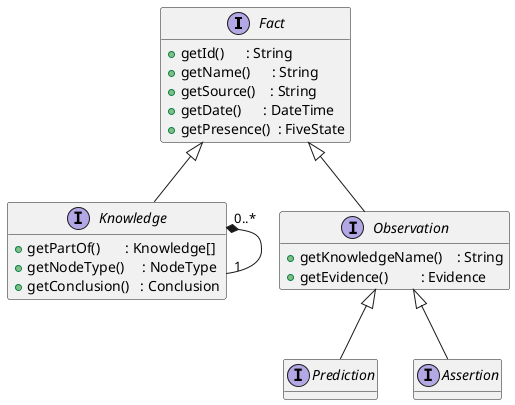@startuml
interface Fact {
 + getId()      : String
 + getName()      : String
 + getSource()    : String
 + getDate()      : DateTime
 + getPresence()  : FiveState
}
hide Fact fields
interface  Knowledge extends Fact{
 + getPartOf()       : Knowledge[]
 + getNodeType()     : NodeType
 + getConclusion()   : Conclusion
}
hide  Knowledge fields
hide  Fact fields
Knowledge "0..*" *-- "1" Knowledge
interface Observation extends Fact {
 +getKnowledgeName()    : String
 +getEvidence()         : Evidence
}
hide  Observation fields
hide  Fact fields
interface  Prediction implements Observation{
}
hide  Prediction fields
hide  Observation fields
interface Assertion extends Observation{
}
hide Assertion fields
hide Observation fields
@enduml
